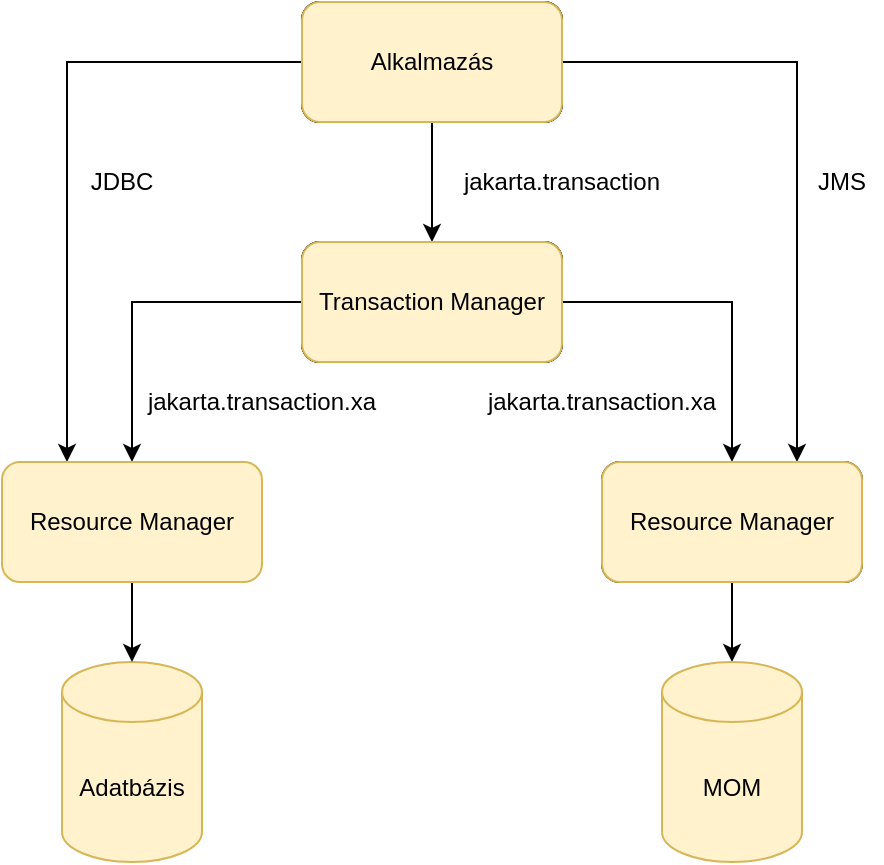 <mxfile version="26.0.4">
  <diagram id="JBXGYJQ5ib2Dh_Tz4ldn" name="Page-1">
    <mxGraphModel dx="2074" dy="1180" grid="1" gridSize="10" guides="1" tooltips="1" connect="1" arrows="1" fold="1" page="1" pageScale="1" pageWidth="827" pageHeight="1169" math="0" shadow="0">
      <root>
        <mxCell id="0" />
        <mxCell id="1" parent="0" />
        <mxCell id="MwpgaXS6SGGW859StKkt-3" style="edgeStyle=orthogonalEdgeStyle;rounded=0;orthogonalLoop=1;jettySize=auto;html=1;exitX=0.5;exitY=1;exitDx=0;exitDy=0;" parent="1" source="MwpgaXS6SGGW859StKkt-1" target="MwpgaXS6SGGW859StKkt-2" edge="1">
          <mxGeometry relative="1" as="geometry" />
        </mxCell>
        <mxCell id="MwpgaXS6SGGW859StKkt-14" style="edgeStyle=orthogonalEdgeStyle;rounded=0;orthogonalLoop=1;jettySize=auto;html=1;exitX=0;exitY=0.5;exitDx=0;exitDy=0;entryX=0.25;entryY=0;entryDx=0;entryDy=0;" parent="1" source="MwpgaXS6SGGW859StKkt-1" target="MwpgaXS6SGGW859StKkt-7" edge="1">
          <mxGeometry relative="1" as="geometry" />
        </mxCell>
        <mxCell id="MwpgaXS6SGGW859StKkt-15" style="edgeStyle=orthogonalEdgeStyle;rounded=0;orthogonalLoop=1;jettySize=auto;html=1;exitX=1;exitY=0.5;exitDx=0;exitDy=0;entryX=0.75;entryY=0;entryDx=0;entryDy=0;" parent="1" source="MwpgaXS6SGGW859StKkt-1" target="MwpgaXS6SGGW859StKkt-8" edge="1">
          <mxGeometry relative="1" as="geometry" />
        </mxCell>
        <mxCell id="MwpgaXS6SGGW859StKkt-1" value="Alkalmazás" style="rounded=1;whiteSpace=wrap;html=1;" parent="1" vertex="1">
          <mxGeometry x="340" y="120" width="130" height="60" as="geometry" />
        </mxCell>
        <mxCell id="MwpgaXS6SGGW859StKkt-10" style="edgeStyle=orthogonalEdgeStyle;rounded=0;orthogonalLoop=1;jettySize=auto;html=1;exitX=0;exitY=0.5;exitDx=0;exitDy=0;entryX=0.5;entryY=0;entryDx=0;entryDy=0;" parent="1" source="MwpgaXS6SGGW859StKkt-2" target="MwpgaXS6SGGW859StKkt-7" edge="1">
          <mxGeometry relative="1" as="geometry" />
        </mxCell>
        <mxCell id="MwpgaXS6SGGW859StKkt-11" style="edgeStyle=orthogonalEdgeStyle;rounded=0;orthogonalLoop=1;jettySize=auto;html=1;exitX=1;exitY=0.5;exitDx=0;exitDy=0;entryX=0.5;entryY=0;entryDx=0;entryDy=0;" parent="1" source="MwpgaXS6SGGW859StKkt-2" target="MwpgaXS6SGGW859StKkt-8" edge="1">
          <mxGeometry relative="1" as="geometry" />
        </mxCell>
        <mxCell id="MwpgaXS6SGGW859StKkt-2" value="Transaction Manager" style="rounded=1;whiteSpace=wrap;html=1;" parent="1" vertex="1">
          <mxGeometry x="340" y="240" width="130" height="60" as="geometry" />
        </mxCell>
        <mxCell id="MwpgaXS6SGGW859StKkt-4" value="jakarta.transaction" style="text;html=1;strokeColor=none;fillColor=none;align=center;verticalAlign=middle;whiteSpace=wrap;rounded=0;" parent="1" vertex="1">
          <mxGeometry x="450" y="200" width="40" height="20" as="geometry" />
        </mxCell>
        <mxCell id="MwpgaXS6SGGW859StKkt-6" value="Adatbázis" style="shape=cylinder3;whiteSpace=wrap;html=1;boundedLbl=1;backgroundOutline=1;size=15;fillColor=#fff2cc;strokeColor=#d6b656;" parent="1" vertex="1">
          <mxGeometry x="220" y="450" width="70" height="100" as="geometry" />
        </mxCell>
        <mxCell id="MwpgaXS6SGGW859StKkt-12" style="edgeStyle=orthogonalEdgeStyle;rounded=0;orthogonalLoop=1;jettySize=auto;html=1;exitX=0.5;exitY=1;exitDx=0;exitDy=0;" parent="1" source="MwpgaXS6SGGW859StKkt-7" target="MwpgaXS6SGGW859StKkt-6" edge="1">
          <mxGeometry relative="1" as="geometry" />
        </mxCell>
        <mxCell id="MwpgaXS6SGGW859StKkt-7" value="Resource Manager" style="rounded=1;whiteSpace=wrap;html=1;fillColor=#fff2cc;strokeColor=#d6b656;" parent="1" vertex="1">
          <mxGeometry x="190" y="350" width="130" height="60" as="geometry" />
        </mxCell>
        <mxCell id="MwpgaXS6SGGW859StKkt-13" style="edgeStyle=orthogonalEdgeStyle;rounded=0;orthogonalLoop=1;jettySize=auto;html=1;exitX=0.5;exitY=1;exitDx=0;exitDy=0;entryX=0.5;entryY=0;entryDx=0;entryDy=0;entryPerimeter=0;" parent="1" source="MwpgaXS6SGGW859StKkt-8" target="MwpgaXS6SGGW859StKkt-9" edge="1">
          <mxGeometry relative="1" as="geometry" />
        </mxCell>
        <mxCell id="MwpgaXS6SGGW859StKkt-8" value="Resource Manager" style="rounded=1;whiteSpace=wrap;html=1;" parent="1" vertex="1">
          <mxGeometry x="490" y="350" width="130" height="60" as="geometry" />
        </mxCell>
        <mxCell id="MwpgaXS6SGGW859StKkt-9" value="MOM" style="shape=cylinder3;whiteSpace=wrap;html=1;boundedLbl=1;backgroundOutline=1;size=15;fillColor=#fff2cc;strokeColor=#d6b656;" parent="1" vertex="1">
          <mxGeometry x="520" y="450" width="70" height="100" as="geometry" />
        </mxCell>
        <mxCell id="MwpgaXS6SGGW859StKkt-16" value="JDBC" style="text;html=1;strokeColor=none;fillColor=none;align=center;verticalAlign=middle;whiteSpace=wrap;rounded=0;" parent="1" vertex="1">
          <mxGeometry x="230" y="200" width="40" height="20" as="geometry" />
        </mxCell>
        <mxCell id="MwpgaXS6SGGW859StKkt-17" value="JMS" style="text;html=1;strokeColor=none;fillColor=none;align=center;verticalAlign=middle;whiteSpace=wrap;rounded=0;" parent="1" vertex="1">
          <mxGeometry x="590" y="200" width="40" height="20" as="geometry" />
        </mxCell>
        <mxCell id="MwpgaXS6SGGW859StKkt-18" value="jakarta.transaction.xa" style="text;html=1;strokeColor=none;fillColor=none;align=center;verticalAlign=middle;whiteSpace=wrap;rounded=0;" parent="1" vertex="1">
          <mxGeometry x="300" y="310" width="40" height="20" as="geometry" />
        </mxCell>
        <mxCell id="MwpgaXS6SGGW859StKkt-19" value="jakarta.transaction.xa" style="text;html=1;strokeColor=none;fillColor=none;align=center;verticalAlign=middle;whiteSpace=wrap;rounded=0;" parent="1" vertex="1">
          <mxGeometry x="470" y="310" width="40" height="20" as="geometry" />
        </mxCell>
        <mxCell id="MwpgaXS6SGGW859StKkt-20" value="Alkalmazás" style="rounded=1;whiteSpace=wrap;html=1;" parent="1" vertex="1">
          <mxGeometry x="340" y="120" width="130" height="60" as="geometry" />
        </mxCell>
        <mxCell id="MwpgaXS6SGGW859StKkt-21" value="Transaction Manager" style="rounded=1;whiteSpace=wrap;html=1;" parent="1" vertex="1">
          <mxGeometry x="340" y="240" width="130" height="60" as="geometry" />
        </mxCell>
        <mxCell id="MwpgaXS6SGGW859StKkt-22" value="Alkalmazás" style="rounded=1;whiteSpace=wrap;html=1;fillColor=#fff2cc;strokeColor=#d6b656;" parent="1" vertex="1">
          <mxGeometry x="340" y="120" width="130" height="60" as="geometry" />
        </mxCell>
        <mxCell id="MwpgaXS6SGGW859StKkt-23" value="Transaction Manager" style="rounded=1;whiteSpace=wrap;html=1;fillColor=#fff2cc;strokeColor=#d6b656;" parent="1" vertex="1">
          <mxGeometry x="340" y="240" width="130" height="60" as="geometry" />
        </mxCell>
        <mxCell id="MwpgaXS6SGGW859StKkt-24" value="Resource Manager" style="rounded=1;whiteSpace=wrap;html=1;fillColor=#fff2cc;strokeColor=#d6b656;" parent="1" vertex="1">
          <mxGeometry x="490" y="350" width="130" height="60" as="geometry" />
        </mxCell>
      </root>
    </mxGraphModel>
  </diagram>
</mxfile>
